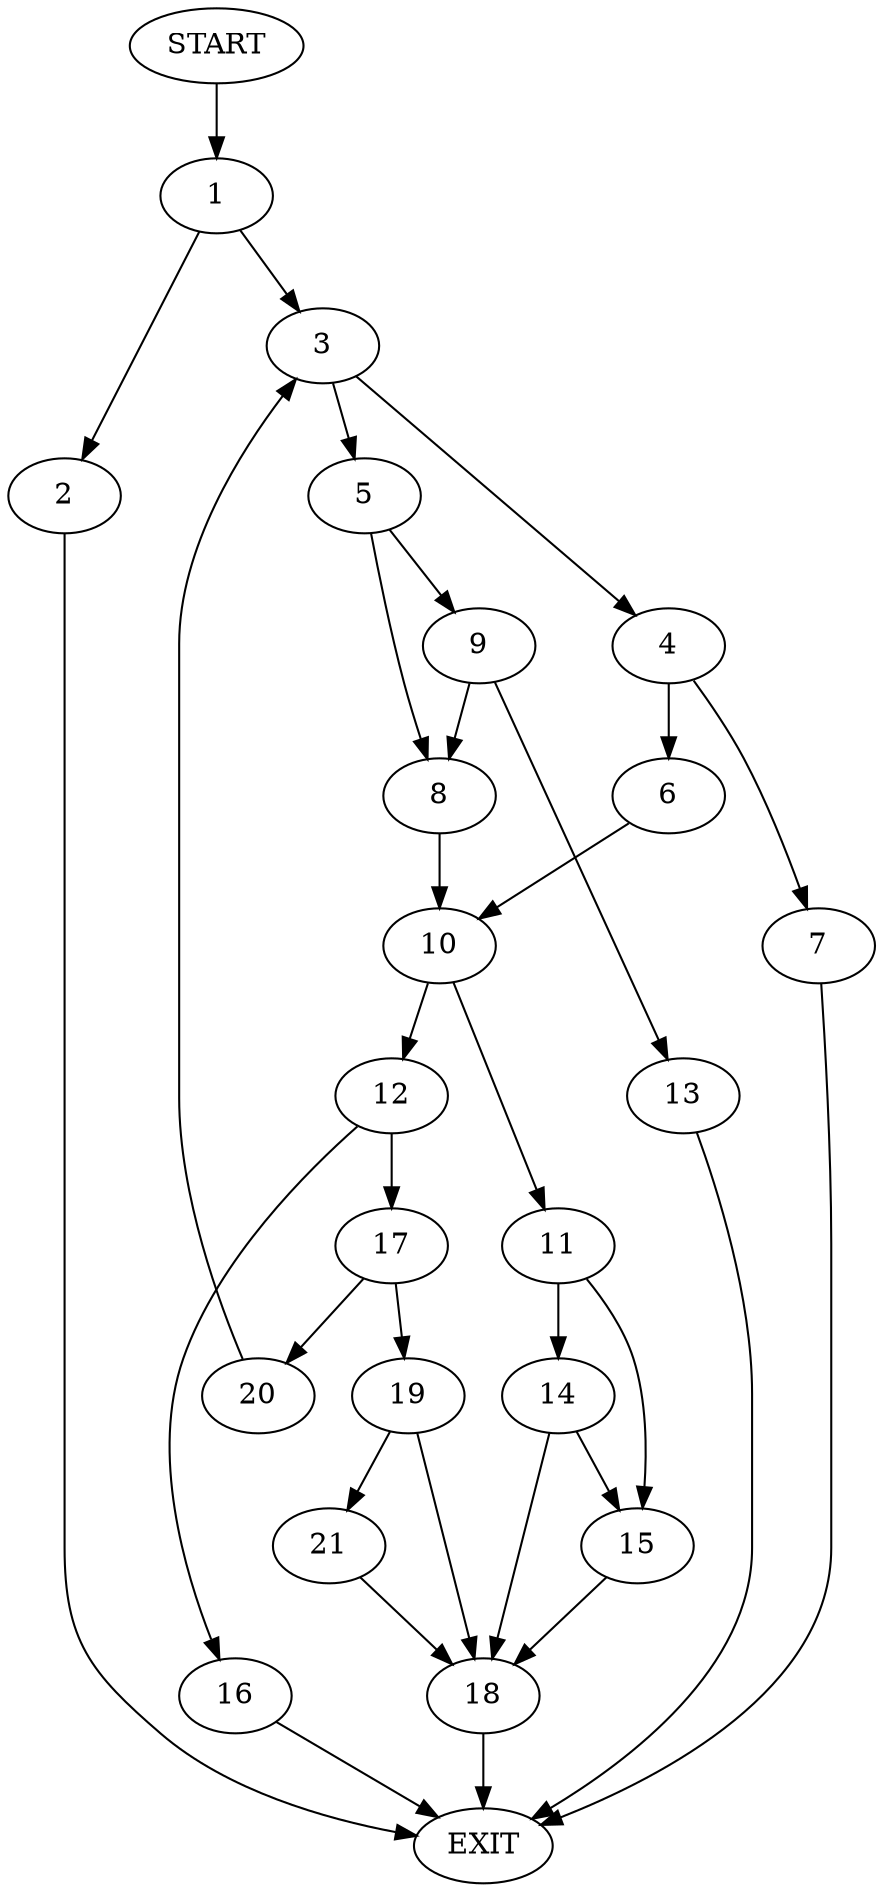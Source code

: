 digraph {
0 [label="START"]
22 [label="EXIT"]
0 -> 1
1 -> 2
1 -> 3
2 -> 22
3 -> 4
3 -> 5
4 -> 6
4 -> 7
5 -> 8
5 -> 9
7 -> 22
6 -> 10
10 -> 11
10 -> 12
9 -> 8
9 -> 13
8 -> 10
13 -> 22
11 -> 14
11 -> 15
12 -> 16
12 -> 17
14 -> 18
14 -> 15
15 -> 18
18 -> 22
17 -> 19
17 -> 20
16 -> 22
20 -> 3
19 -> 18
19 -> 21
21 -> 18
}
